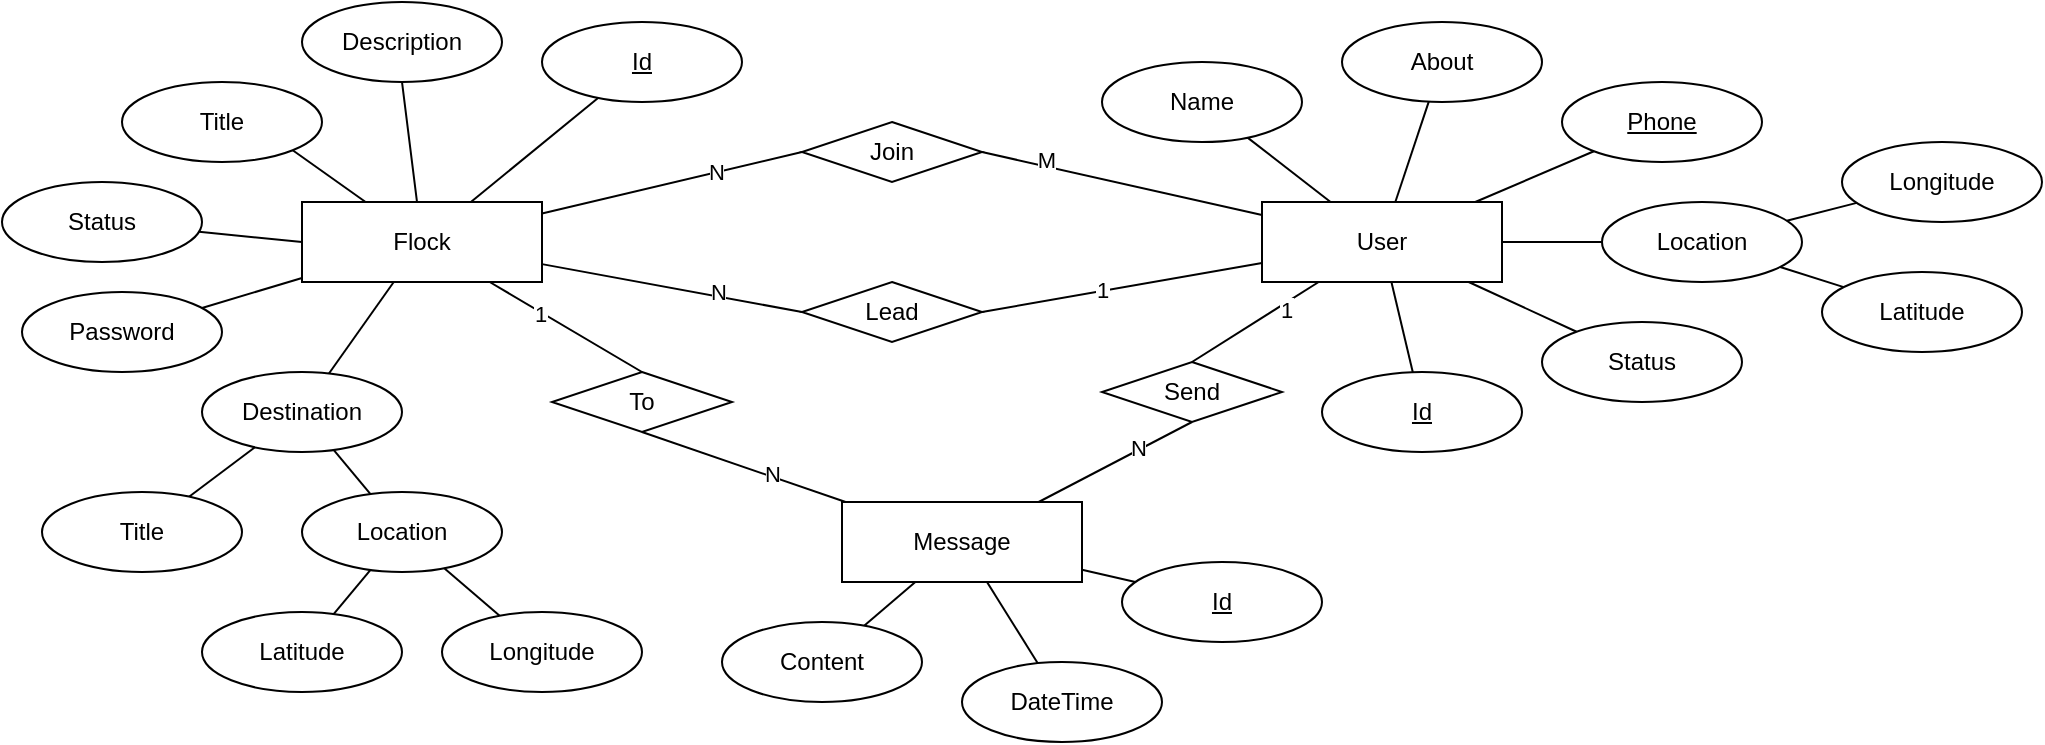 <mxfile version="13.6.2" type="device" pages="2"><diagram id="tIyNeoDaqTGMSO4jd4Xt" name="ERD"><mxGraphModel dx="1102" dy="663" grid="1" gridSize="10" guides="1" tooltips="1" connect="1" arrows="1" fold="1" page="1" pageScale="1" pageWidth="1100" pageHeight="850" math="0" shadow="0"><root><mxCell id="0"/><mxCell id="1" parent="0"/><mxCell id="NJovH3clAKpGcY0JOcjv-8" style="edgeStyle=none;rounded=0;orthogonalLoop=1;jettySize=auto;html=1;exitX=0;exitY=0.5;exitDx=0;exitDy=0;endArrow=none;endFill=0;" edge="1" parent="1" source="NJovH3clAKpGcY0JOcjv-1" target="NJovH3clAKpGcY0JOcjv-7"><mxGeometry relative="1" as="geometry"/></mxCell><mxCell id="NJovH3clAKpGcY0JOcjv-74" style="edgeStyle=none;rounded=0;orthogonalLoop=1;jettySize=auto;html=1;endArrow=none;endFill=0;" edge="1" parent="1" source="NJovH3clAKpGcY0JOcjv-1" target="NJovH3clAKpGcY0JOcjv-73"><mxGeometry relative="1" as="geometry"/></mxCell><mxCell id="NJovH3clAKpGcY0JOcjv-1" value="Flock" style="whiteSpace=wrap;html=1;align=center;" vertex="1" parent="1"><mxGeometry x="190" y="180" width="120" height="40" as="geometry"/></mxCell><mxCell id="NJovH3clAKpGcY0JOcjv-12" style="edgeStyle=none;rounded=0;orthogonalLoop=1;jettySize=auto;html=1;endArrow=none;endFill=0;" edge="1" parent="1" source="NJovH3clAKpGcY0JOcjv-2" target="NJovH3clAKpGcY0JOcjv-11"><mxGeometry relative="1" as="geometry"/></mxCell><mxCell id="NJovH3clAKpGcY0JOcjv-2" value="User" style="whiteSpace=wrap;html=1;align=center;" vertex="1" parent="1"><mxGeometry x="670" y="180" width="120" height="40" as="geometry"/></mxCell><mxCell id="NJovH3clAKpGcY0JOcjv-4" style="rounded=0;orthogonalLoop=1;jettySize=auto;html=1;exitX=1;exitY=1;exitDx=0;exitDy=0;endArrow=none;endFill=0;" edge="1" parent="1" source="NJovH3clAKpGcY0JOcjv-3" target="NJovH3clAKpGcY0JOcjv-1"><mxGeometry relative="1" as="geometry"/></mxCell><mxCell id="NJovH3clAKpGcY0JOcjv-3" value="Title" style="ellipse;whiteSpace=wrap;html=1;align=center;" vertex="1" parent="1"><mxGeometry x="100" y="120" width="100" height="40" as="geometry"/></mxCell><mxCell id="NJovH3clAKpGcY0JOcjv-6" style="edgeStyle=none;rounded=0;orthogonalLoop=1;jettySize=auto;html=1;exitX=0.5;exitY=1;exitDx=0;exitDy=0;endArrow=none;endFill=0;" edge="1" parent="1" source="NJovH3clAKpGcY0JOcjv-5" target="NJovH3clAKpGcY0JOcjv-1"><mxGeometry relative="1" as="geometry"/></mxCell><mxCell id="NJovH3clAKpGcY0JOcjv-5" value="Description" style="ellipse;whiteSpace=wrap;html=1;align=center;" vertex="1" parent="1"><mxGeometry x="190" y="80" width="100" height="40" as="geometry"/></mxCell><mxCell id="NJovH3clAKpGcY0JOcjv-7" value="Status" style="ellipse;whiteSpace=wrap;html=1;align=center;" vertex="1" parent="1"><mxGeometry x="40" y="170" width="100" height="40" as="geometry"/></mxCell><mxCell id="NJovH3clAKpGcY0JOcjv-10" style="edgeStyle=none;rounded=0;orthogonalLoop=1;jettySize=auto;html=1;endArrow=none;endFill=0;" edge="1" parent="1" source="NJovH3clAKpGcY0JOcjv-9" target="NJovH3clAKpGcY0JOcjv-2"><mxGeometry relative="1" as="geometry"/></mxCell><mxCell id="NJovH3clAKpGcY0JOcjv-9" value="Name" style="ellipse;whiteSpace=wrap;html=1;align=center;" vertex="1" parent="1"><mxGeometry x="590" y="110" width="100" height="40" as="geometry"/></mxCell><mxCell id="NJovH3clAKpGcY0JOcjv-11" value="About" style="ellipse;whiteSpace=wrap;html=1;align=center;" vertex="1" parent="1"><mxGeometry x="710" y="90" width="100" height="40" as="geometry"/></mxCell><mxCell id="NJovH3clAKpGcY0JOcjv-14" style="edgeStyle=none;rounded=0;orthogonalLoop=1;jettySize=auto;html=1;endArrow=none;endFill=0;" edge="1" parent="1" source="NJovH3clAKpGcY0JOcjv-13" target="NJovH3clAKpGcY0JOcjv-2"><mxGeometry relative="1" as="geometry"/></mxCell><mxCell id="NJovH3clAKpGcY0JOcjv-13" value="&lt;u&gt;Phone&lt;/u&gt;" style="ellipse;whiteSpace=wrap;html=1;align=center;" vertex="1" parent="1"><mxGeometry x="820" y="120" width="100" height="40" as="geometry"/></mxCell><mxCell id="NJovH3clAKpGcY0JOcjv-16" style="edgeStyle=none;rounded=0;orthogonalLoop=1;jettySize=auto;html=1;endArrow=none;endFill=0;" edge="1" parent="1" source="NJovH3clAKpGcY0JOcjv-15" target="NJovH3clAKpGcY0JOcjv-1"><mxGeometry relative="1" as="geometry"/></mxCell><mxCell id="NJovH3clAKpGcY0JOcjv-15" value="Destination" style="ellipse;whiteSpace=wrap;html=1;align=center;" vertex="1" parent="1"><mxGeometry x="140" y="265" width="100" height="40" as="geometry"/></mxCell><mxCell id="NJovH3clAKpGcY0JOcjv-23" style="edgeStyle=none;rounded=0;orthogonalLoop=1;jettySize=auto;html=1;endArrow=none;endFill=0;" edge="1" parent="1" source="NJovH3clAKpGcY0JOcjv-17" target="NJovH3clAKpGcY0JOcjv-15"><mxGeometry relative="1" as="geometry"/></mxCell><mxCell id="NJovH3clAKpGcY0JOcjv-17" value="Title" style="ellipse;whiteSpace=wrap;html=1;align=center;" vertex="1" parent="1"><mxGeometry x="60" y="325" width="100" height="40" as="geometry"/></mxCell><mxCell id="NJovH3clAKpGcY0JOcjv-21" style="edgeStyle=none;rounded=0;orthogonalLoop=1;jettySize=auto;html=1;endArrow=none;endFill=0;" edge="1" parent="1" source="NJovH3clAKpGcY0JOcjv-18" target="NJovH3clAKpGcY0JOcjv-19"><mxGeometry relative="1" as="geometry"/></mxCell><mxCell id="NJovH3clAKpGcY0JOcjv-24" style="edgeStyle=none;rounded=0;orthogonalLoop=1;jettySize=auto;html=1;endArrow=none;endFill=0;" edge="1" parent="1" source="NJovH3clAKpGcY0JOcjv-18" target="NJovH3clAKpGcY0JOcjv-15"><mxGeometry relative="1" as="geometry"/></mxCell><mxCell id="NJovH3clAKpGcY0JOcjv-18" value="Location" style="ellipse;whiteSpace=wrap;html=1;align=center;" vertex="1" parent="1"><mxGeometry x="190" y="325" width="100" height="40" as="geometry"/></mxCell><mxCell id="NJovH3clAKpGcY0JOcjv-19" value="Latitude" style="ellipse;whiteSpace=wrap;html=1;align=center;" vertex="1" parent="1"><mxGeometry x="140" y="385" width="100" height="40" as="geometry"/></mxCell><mxCell id="NJovH3clAKpGcY0JOcjv-22" style="edgeStyle=none;rounded=0;orthogonalLoop=1;jettySize=auto;html=1;endArrow=none;endFill=0;" edge="1" parent="1" source="NJovH3clAKpGcY0JOcjv-20" target="NJovH3clAKpGcY0JOcjv-18"><mxGeometry relative="1" as="geometry"/></mxCell><mxCell id="NJovH3clAKpGcY0JOcjv-20" value="Longitude" style="ellipse;whiteSpace=wrap;html=1;align=center;" vertex="1" parent="1"><mxGeometry x="260" y="385" width="100" height="40" as="geometry"/></mxCell><mxCell id="NJovH3clAKpGcY0JOcjv-26" style="edgeStyle=none;rounded=0;orthogonalLoop=1;jettySize=auto;html=1;endArrow=none;endFill=0;" edge="1" parent="1" source="NJovH3clAKpGcY0JOcjv-25" target="NJovH3clAKpGcY0JOcjv-1"><mxGeometry relative="1" as="geometry"/></mxCell><mxCell id="NJovH3clAKpGcY0JOcjv-25" value="Password" style="ellipse;whiteSpace=wrap;html=1;align=center;" vertex="1" parent="1"><mxGeometry x="50" y="225" width="100" height="40" as="geometry"/></mxCell><mxCell id="NJovH3clAKpGcY0JOcjv-28" style="edgeStyle=none;rounded=0;orthogonalLoop=1;jettySize=auto;html=1;exitX=0;exitY=0.5;exitDx=0;exitDy=0;endArrow=none;endFill=0;" edge="1" parent="1" source="NJovH3clAKpGcY0JOcjv-27" target="NJovH3clAKpGcY0JOcjv-1"><mxGeometry relative="1" as="geometry"/></mxCell><mxCell id="NJovH3clAKpGcY0JOcjv-31" value="N" style="edgeLabel;html=1;align=center;verticalAlign=middle;resizable=0;points=[];" vertex="1" connectable="0" parent="NJovH3clAKpGcY0JOcjv-28"><mxGeometry x="-0.349" relative="1" as="geometry"><mxPoint x="-1" as="offset"/></mxGeometry></mxCell><mxCell id="NJovH3clAKpGcY0JOcjv-29" style="edgeStyle=none;rounded=0;orthogonalLoop=1;jettySize=auto;html=1;exitX=1;exitY=0.5;exitDx=0;exitDy=0;endArrow=none;endFill=0;" edge="1" parent="1" source="NJovH3clAKpGcY0JOcjv-27" target="NJovH3clAKpGcY0JOcjv-2"><mxGeometry relative="1" as="geometry"/></mxCell><mxCell id="NJovH3clAKpGcY0JOcjv-30" value="M" style="edgeLabel;html=1;align=center;verticalAlign=middle;resizable=0;points=[];" vertex="1" connectable="0" parent="NJovH3clAKpGcY0JOcjv-29"><mxGeometry x="-0.561" y="3" relative="1" as="geometry"><mxPoint as="offset"/></mxGeometry></mxCell><mxCell id="NJovH3clAKpGcY0JOcjv-27" value="Join" style="shape=rhombus;perimeter=rhombusPerimeter;whiteSpace=wrap;html=1;align=center;" vertex="1" parent="1"><mxGeometry x="440" y="140" width="90" height="30" as="geometry"/></mxCell><mxCell id="NJovH3clAKpGcY0JOcjv-33" style="edgeStyle=none;rounded=0;orthogonalLoop=1;jettySize=auto;html=1;exitX=1;exitY=0.5;exitDx=0;exitDy=0;endArrow=none;endFill=0;" edge="1" parent="1" source="NJovH3clAKpGcY0JOcjv-32" target="NJovH3clAKpGcY0JOcjv-2"><mxGeometry relative="1" as="geometry"/></mxCell><mxCell id="NJovH3clAKpGcY0JOcjv-51" value="1" style="edgeLabel;html=1;align=center;verticalAlign=middle;resizable=0;points=[];" vertex="1" connectable="0" parent="NJovH3clAKpGcY0JOcjv-33"><mxGeometry x="-0.14" y="1" relative="1" as="geometry"><mxPoint as="offset"/></mxGeometry></mxCell><mxCell id="NJovH3clAKpGcY0JOcjv-34" style="edgeStyle=none;rounded=0;orthogonalLoop=1;jettySize=auto;html=1;exitX=0;exitY=0.5;exitDx=0;exitDy=0;endArrow=none;endFill=0;" edge="1" parent="1" source="NJovH3clAKpGcY0JOcjv-32" target="NJovH3clAKpGcY0JOcjv-1"><mxGeometry relative="1" as="geometry"/></mxCell><mxCell id="NJovH3clAKpGcY0JOcjv-35" value="N" style="edgeLabel;html=1;align=center;verticalAlign=middle;resizable=0;points=[];" vertex="1" connectable="0" parent="NJovH3clAKpGcY0JOcjv-34"><mxGeometry x="-0.348" y="-2" relative="1" as="geometry"><mxPoint as="offset"/></mxGeometry></mxCell><mxCell id="NJovH3clAKpGcY0JOcjv-32" value="Lead" style="shape=rhombus;perimeter=rhombusPerimeter;whiteSpace=wrap;html=1;align=center;" vertex="1" parent="1"><mxGeometry x="440" y="220" width="90" height="30" as="geometry"/></mxCell><mxCell id="NJovH3clAKpGcY0JOcjv-52" style="edgeStyle=none;rounded=0;orthogonalLoop=1;jettySize=auto;html=1;endArrow=none;endFill=0;" edge="1" parent="1" source="NJovH3clAKpGcY0JOcjv-53" target="NJovH3clAKpGcY0JOcjv-54"><mxGeometry relative="1" as="geometry"/></mxCell><mxCell id="NJovH3clAKpGcY0JOcjv-57" style="edgeStyle=none;rounded=0;orthogonalLoop=1;jettySize=auto;html=1;endArrow=none;endFill=0;" edge="1" parent="1" source="NJovH3clAKpGcY0JOcjv-53" target="NJovH3clAKpGcY0JOcjv-2"><mxGeometry relative="1" as="geometry"/></mxCell><mxCell id="NJovH3clAKpGcY0JOcjv-53" value="Location" style="ellipse;whiteSpace=wrap;html=1;align=center;" vertex="1" parent="1"><mxGeometry x="840" y="180" width="100" height="40" as="geometry"/></mxCell><mxCell id="NJovH3clAKpGcY0JOcjv-54" value="Latitude" style="ellipse;whiteSpace=wrap;html=1;align=center;" vertex="1" parent="1"><mxGeometry x="950" y="215" width="100" height="40" as="geometry"/></mxCell><mxCell id="NJovH3clAKpGcY0JOcjv-55" style="edgeStyle=none;rounded=0;orthogonalLoop=1;jettySize=auto;html=1;endArrow=none;endFill=0;" edge="1" parent="1" source="NJovH3clAKpGcY0JOcjv-56" target="NJovH3clAKpGcY0JOcjv-53"><mxGeometry relative="1" as="geometry"/></mxCell><mxCell id="NJovH3clAKpGcY0JOcjv-56" value="Longitude" style="ellipse;whiteSpace=wrap;html=1;align=center;" vertex="1" parent="1"><mxGeometry x="960" y="150" width="100" height="40" as="geometry"/></mxCell><mxCell id="NJovH3clAKpGcY0JOcjv-72" style="edgeStyle=none;rounded=0;orthogonalLoop=1;jettySize=auto;html=1;endArrow=none;endFill=0;" edge="1" parent="1" source="NJovH3clAKpGcY0JOcjv-58" target="NJovH3clAKpGcY0JOcjv-71"><mxGeometry relative="1" as="geometry"/></mxCell><mxCell id="NJovH3clAKpGcY0JOcjv-78" style="edgeStyle=none;rounded=0;orthogonalLoop=1;jettySize=auto;html=1;endArrow=none;endFill=0;" edge="1" parent="1" source="NJovH3clAKpGcY0JOcjv-58" target="NJovH3clAKpGcY0JOcjv-77"><mxGeometry relative="1" as="geometry"/></mxCell><mxCell id="NJovH3clAKpGcY0JOcjv-58" value="Message" style="whiteSpace=wrap;html=1;align=center;" vertex="1" parent="1"><mxGeometry x="460" y="330" width="120" height="40" as="geometry"/></mxCell><mxCell id="NJovH3clAKpGcY0JOcjv-60" style="edgeStyle=none;rounded=0;orthogonalLoop=1;jettySize=auto;html=1;exitX=0.5;exitY=0;exitDx=0;exitDy=0;endArrow=none;endFill=0;" edge="1" parent="1" source="NJovH3clAKpGcY0JOcjv-59" target="NJovH3clAKpGcY0JOcjv-2"><mxGeometry relative="1" as="geometry"/></mxCell><mxCell id="NJovH3clAKpGcY0JOcjv-63" value="1" style="edgeLabel;html=1;align=center;verticalAlign=middle;resizable=0;points=[];" vertex="1" connectable="0" parent="NJovH3clAKpGcY0JOcjv-60"><mxGeometry x="0.409" y="-3" relative="1" as="geometry"><mxPoint as="offset"/></mxGeometry></mxCell><mxCell id="NJovH3clAKpGcY0JOcjv-61" style="edgeStyle=none;rounded=0;orthogonalLoop=1;jettySize=auto;html=1;exitX=0.5;exitY=1;exitDx=0;exitDy=0;endArrow=none;endFill=0;" edge="1" parent="1" source="NJovH3clAKpGcY0JOcjv-59" target="NJovH3clAKpGcY0JOcjv-58"><mxGeometry relative="1" as="geometry"/></mxCell><mxCell id="NJovH3clAKpGcY0JOcjv-62" value="N" style="edgeLabel;html=1;align=center;verticalAlign=middle;resizable=0;points=[];" vertex="1" connectable="0" parent="NJovH3clAKpGcY0JOcjv-61"><mxGeometry x="-0.307" y="-1" relative="1" as="geometry"><mxPoint as="offset"/></mxGeometry></mxCell><mxCell id="NJovH3clAKpGcY0JOcjv-59" value="Send" style="shape=rhombus;perimeter=rhombusPerimeter;whiteSpace=wrap;html=1;align=center;" vertex="1" parent="1"><mxGeometry x="590" y="260" width="90" height="30" as="geometry"/></mxCell><mxCell id="NJovH3clAKpGcY0JOcjv-65" style="edgeStyle=none;rounded=0;orthogonalLoop=1;jettySize=auto;html=1;exitX=0.5;exitY=1;exitDx=0;exitDy=0;endArrow=none;endFill=0;" edge="1" parent="1" source="NJovH3clAKpGcY0JOcjv-64" target="NJovH3clAKpGcY0JOcjv-58"><mxGeometry relative="1" as="geometry"/></mxCell><mxCell id="NJovH3clAKpGcY0JOcjv-68" value="N" style="edgeLabel;html=1;align=center;verticalAlign=middle;resizable=0;points=[];" vertex="1" connectable="0" parent="NJovH3clAKpGcY0JOcjv-65"><mxGeometry x="0.275" y="2" relative="1" as="geometry"><mxPoint x="-1" as="offset"/></mxGeometry></mxCell><mxCell id="NJovH3clAKpGcY0JOcjv-66" style="edgeStyle=none;rounded=0;orthogonalLoop=1;jettySize=auto;html=1;exitX=0.5;exitY=0;exitDx=0;exitDy=0;endArrow=none;endFill=0;" edge="1" parent="1" source="NJovH3clAKpGcY0JOcjv-64" target="NJovH3clAKpGcY0JOcjv-1"><mxGeometry relative="1" as="geometry"/></mxCell><mxCell id="NJovH3clAKpGcY0JOcjv-67" value="1" style="edgeLabel;html=1;align=center;verticalAlign=middle;resizable=0;points=[];" vertex="1" connectable="0" parent="NJovH3clAKpGcY0JOcjv-66"><mxGeometry x="0.33" y="1" relative="1" as="geometry"><mxPoint as="offset"/></mxGeometry></mxCell><mxCell id="NJovH3clAKpGcY0JOcjv-64" value="To" style="shape=rhombus;perimeter=rhombusPerimeter;whiteSpace=wrap;html=1;align=center;" vertex="1" parent="1"><mxGeometry x="315" y="265" width="90" height="30" as="geometry"/></mxCell><mxCell id="NJovH3clAKpGcY0JOcjv-70" style="edgeStyle=none;rounded=0;orthogonalLoop=1;jettySize=auto;html=1;endArrow=none;endFill=0;" edge="1" parent="1" source="NJovH3clAKpGcY0JOcjv-69" target="NJovH3clAKpGcY0JOcjv-58"><mxGeometry relative="1" as="geometry"/></mxCell><mxCell id="NJovH3clAKpGcY0JOcjv-69" value="Content" style="ellipse;whiteSpace=wrap;html=1;align=center;" vertex="1" parent="1"><mxGeometry x="400" y="390" width="100" height="40" as="geometry"/></mxCell><mxCell id="NJovH3clAKpGcY0JOcjv-71" value="DateTime" style="ellipse;whiteSpace=wrap;html=1;align=center;" vertex="1" parent="1"><mxGeometry x="520" y="410" width="100" height="40" as="geometry"/></mxCell><mxCell id="NJovH3clAKpGcY0JOcjv-73" value="&lt;u&gt;Id&lt;/u&gt;" style="ellipse;whiteSpace=wrap;html=1;align=center;" vertex="1" parent="1"><mxGeometry x="310" y="90" width="100" height="40" as="geometry"/></mxCell><mxCell id="NJovH3clAKpGcY0JOcjv-76" style="edgeStyle=none;rounded=0;orthogonalLoop=1;jettySize=auto;html=1;endArrow=none;endFill=0;" edge="1" parent="1" source="NJovH3clAKpGcY0JOcjv-75" target="NJovH3clAKpGcY0JOcjv-2"><mxGeometry relative="1" as="geometry"/></mxCell><mxCell id="NJovH3clAKpGcY0JOcjv-75" value="&lt;u&gt;Id&lt;/u&gt;" style="ellipse;whiteSpace=wrap;html=1;align=center;" vertex="1" parent="1"><mxGeometry x="700" y="265" width="100" height="40" as="geometry"/></mxCell><mxCell id="NJovH3clAKpGcY0JOcjv-77" value="&lt;u&gt;Id&lt;/u&gt;" style="ellipse;whiteSpace=wrap;html=1;align=center;" vertex="1" parent="1"><mxGeometry x="600" y="360" width="100" height="40" as="geometry"/></mxCell><mxCell id="NJovH3clAKpGcY0JOcjv-80" style="edgeStyle=none;rounded=0;orthogonalLoop=1;jettySize=auto;html=1;endArrow=none;endFill=0;" edge="1" parent="1" source="NJovH3clAKpGcY0JOcjv-79" target="NJovH3clAKpGcY0JOcjv-2"><mxGeometry relative="1" as="geometry"/></mxCell><mxCell id="NJovH3clAKpGcY0JOcjv-79" value="Status" style="ellipse;whiteSpace=wrap;html=1;align=center;" vertex="1" parent="1"><mxGeometry x="810" y="240" width="100" height="40" as="geometry"/></mxCell></root></mxGraphModel></diagram><diagram id="l6VhfLTkJnvNbqKqyI5-" name="Tables"><mxGraphModel dx="1102" dy="663" grid="1" gridSize="10" guides="1" tooltips="1" connect="1" arrows="1" fold="1" page="1" pageScale="1" pageWidth="1100" pageHeight="850" math="0" shadow="0"><root><mxCell id="OLyV0Un-ejVW3j2xC6PS-0"/><mxCell id="OLyV0Un-ejVW3j2xC6PS-1" parent="OLyV0Un-ejVW3j2xC6PS-0"/><mxCell id="4qL621yPCsOPKi15iTPN-4" style="edgeStyle=entityRelationEdgeStyle;rounded=0;orthogonalLoop=1;jettySize=auto;html=1;exitX=1;exitY=0.5;exitDx=0;exitDy=0;entryX=0;entryY=0.5;entryDx=0;entryDy=0;endArrow=blockThin;endFill=1;" edge="1" parent="OLyV0Un-ejVW3j2xC6PS-1" source="4qL621yPCsOPKi15iTPN-0" target="Se6RcNjyFo5Rm5BluLmK-1"><mxGeometry relative="1" as="geometry"/></mxCell><mxCell id="4NBef6kNgUPueaHWKnEU-13" style="edgeStyle=entityRelationEdgeStyle;rounded=0;orthogonalLoop=1;jettySize=auto;html=1;endArrow=none;endFill=0;exitX=1;exitY=0.5;exitDx=0;exitDy=0;startArrow=blockThin;startFill=1;" edge="1" parent="OLyV0Un-ejVW3j2xC6PS-1" source="WLhNTFW38xAQR87t4OZj-1" target="4NBef6kNgUPueaHWKnEU-1"><mxGeometry relative="1" as="geometry"><mxPoint x="250" y="450" as="sourcePoint"/></mxGeometry></mxCell><mxCell id="4NBef6kNgUPueaHWKnEU-14" style="edgeStyle=entityRelationEdgeStyle;rounded=0;orthogonalLoop=1;jettySize=auto;html=1;exitX=1;exitY=0.5;exitDx=0;exitDy=0;entryX=0;entryY=0.5;entryDx=0;entryDy=0;endArrow=blockThin;endFill=1;" edge="1" parent="OLyV0Un-ejVW3j2xC6PS-1" source="4NBef6kNgUPueaHWKnEU-4" target="Se6RcNjyFo5Rm5BluLmK-1"><mxGeometry relative="1" as="geometry"/></mxCell><mxCell id="WLhNTFW38xAQR87t4OZj-0" value="flocks" style="shape=table;startSize=30;container=1;collapsible=1;childLayout=tableLayout;fixedRows=1;rowLines=0;fontStyle=1;align=center;resizeLast=1;" vertex="1" parent="OLyV0Un-ejVW3j2xC6PS-1"><mxGeometry x="80" y="240" width="160" height="310" as="geometry"/></mxCell><mxCell id="WLhNTFW38xAQR87t4OZj-1" value="" style="shape=partialRectangle;collapsible=0;dropTarget=0;pointerEvents=0;fillColor=none;top=0;left=0;bottom=1;right=0;points=[[0,0.5],[1,0.5]];portConstraint=eastwest;" vertex="1" parent="WLhNTFW38xAQR87t4OZj-0"><mxGeometry y="30" width="160" height="30" as="geometry"/></mxCell><mxCell id="WLhNTFW38xAQR87t4OZj-2" value="PK" style="shape=partialRectangle;connectable=0;fillColor=none;top=0;left=0;bottom=0;right=0;fontStyle=1;overflow=hidden;" vertex="1" parent="WLhNTFW38xAQR87t4OZj-1"><mxGeometry width="30" height="30" as="geometry"/></mxCell><mxCell id="WLhNTFW38xAQR87t4OZj-3" value="Id" style="shape=partialRectangle;connectable=0;fillColor=none;top=0;left=0;bottom=0;right=0;align=left;spacingLeft=6;fontStyle=5;overflow=hidden;" vertex="1" parent="WLhNTFW38xAQR87t4OZj-1"><mxGeometry x="30" width="130" height="30" as="geometry"/></mxCell><mxCell id="WLhNTFW38xAQR87t4OZj-4" value="" style="shape=partialRectangle;collapsible=0;dropTarget=0;pointerEvents=0;fillColor=none;top=0;left=0;bottom=0;right=0;points=[[0,0.5],[1,0.5]];portConstraint=eastwest;" vertex="1" parent="WLhNTFW38xAQR87t4OZj-0"><mxGeometry y="60" width="160" height="30" as="geometry"/></mxCell><mxCell id="WLhNTFW38xAQR87t4OZj-5" value="" style="shape=partialRectangle;connectable=0;fillColor=none;top=0;left=0;bottom=0;right=0;editable=1;overflow=hidden;" vertex="1" parent="WLhNTFW38xAQR87t4OZj-4"><mxGeometry width="30" height="30" as="geometry"/></mxCell><mxCell id="WLhNTFW38xAQR87t4OZj-6" value="title" style="shape=partialRectangle;connectable=0;fillColor=none;top=0;left=0;bottom=0;right=0;align=left;spacingLeft=6;overflow=hidden;" vertex="1" parent="WLhNTFW38xAQR87t4OZj-4"><mxGeometry x="30" width="130" height="30" as="geometry"/></mxCell><mxCell id="WLhNTFW38xAQR87t4OZj-7" value="" style="shape=partialRectangle;collapsible=0;dropTarget=0;pointerEvents=0;fillColor=none;top=0;left=0;bottom=0;right=0;points=[[0,0.5],[1,0.5]];portConstraint=eastwest;" vertex="1" parent="WLhNTFW38xAQR87t4OZj-0"><mxGeometry y="90" width="160" height="30" as="geometry"/></mxCell><mxCell id="WLhNTFW38xAQR87t4OZj-8" value="" style="shape=partialRectangle;connectable=0;fillColor=none;top=0;left=0;bottom=0;right=0;editable=1;overflow=hidden;" vertex="1" parent="WLhNTFW38xAQR87t4OZj-7"><mxGeometry width="30" height="30" as="geometry"/></mxCell><mxCell id="WLhNTFW38xAQR87t4OZj-9" value="description" style="shape=partialRectangle;connectable=0;fillColor=none;top=0;left=0;bottom=0;right=0;align=left;spacingLeft=6;overflow=hidden;" vertex="1" parent="WLhNTFW38xAQR87t4OZj-7"><mxGeometry x="30" width="130" height="30" as="geometry"/></mxCell><mxCell id="WLhNTFW38xAQR87t4OZj-10" value="" style="shape=partialRectangle;collapsible=0;dropTarget=0;pointerEvents=0;fillColor=none;top=0;left=0;bottom=0;right=0;points=[[0,0.5],[1,0.5]];portConstraint=eastwest;" vertex="1" parent="WLhNTFW38xAQR87t4OZj-0"><mxGeometry y="120" width="160" height="30" as="geometry"/></mxCell><mxCell id="WLhNTFW38xAQR87t4OZj-11" value="" style="shape=partialRectangle;connectable=0;fillColor=none;top=0;left=0;bottom=0;right=0;editable=1;overflow=hidden;" vertex="1" parent="WLhNTFW38xAQR87t4OZj-10"><mxGeometry width="30" height="30" as="geometry"/></mxCell><mxCell id="WLhNTFW38xAQR87t4OZj-12" value="status" style="shape=partialRectangle;connectable=0;fillColor=none;top=0;left=0;bottom=0;right=0;align=left;spacingLeft=6;overflow=hidden;" vertex="1" parent="WLhNTFW38xAQR87t4OZj-10"><mxGeometry x="30" width="130" height="30" as="geometry"/></mxCell><mxCell id="NJauHIPnypPQWE13XVyD-5" style="shape=partialRectangle;collapsible=0;dropTarget=0;pointerEvents=0;fillColor=none;top=0;left=0;bottom=0;right=0;points=[[0,0.5],[1,0.5]];portConstraint=eastwest;" vertex="1" parent="WLhNTFW38xAQR87t4OZj-0"><mxGeometry y="150" width="160" height="30" as="geometry"/></mxCell><mxCell id="NJauHIPnypPQWE13XVyD-6" style="shape=partialRectangle;connectable=0;fillColor=none;top=0;left=0;bottom=0;right=0;editable=1;overflow=hidden;" vertex="1" parent="NJauHIPnypPQWE13XVyD-5"><mxGeometry width="30" height="30" as="geometry"/></mxCell><mxCell id="NJauHIPnypPQWE13XVyD-7" value="password" style="shape=partialRectangle;connectable=0;fillColor=none;top=0;left=0;bottom=0;right=0;align=left;spacingLeft=6;overflow=hidden;" vertex="1" parent="NJauHIPnypPQWE13XVyD-5"><mxGeometry x="30" width="130" height="30" as="geometry"/></mxCell><mxCell id="wIzc0gZWbYfsj-VG9cxT-0" style="shape=partialRectangle;collapsible=0;dropTarget=0;pointerEvents=0;fillColor=none;top=0;left=0;bottom=0;right=0;points=[[0,0.5],[1,0.5]];portConstraint=eastwest;" vertex="1" parent="WLhNTFW38xAQR87t4OZj-0"><mxGeometry y="180" width="160" height="30" as="geometry"/></mxCell><mxCell id="wIzc0gZWbYfsj-VG9cxT-1" style="shape=partialRectangle;connectable=0;fillColor=none;top=0;left=0;bottom=0;right=0;editable=1;overflow=hidden;" vertex="1" parent="wIzc0gZWbYfsj-VG9cxT-0"><mxGeometry width="30" height="30" as="geometry"/></mxCell><mxCell id="wIzc0gZWbYfsj-VG9cxT-2" value="destination" style="shape=partialRectangle;connectable=0;fillColor=none;top=0;left=0;bottom=0;right=0;align=left;spacingLeft=6;overflow=hidden;" vertex="1" parent="wIzc0gZWbYfsj-VG9cxT-0"><mxGeometry x="30" width="130" height="30" as="geometry"/></mxCell><mxCell id="wIzc0gZWbYfsj-VG9cxT-3" style="shape=partialRectangle;collapsible=0;dropTarget=0;pointerEvents=0;fillColor=none;top=0;left=0;bottom=0;right=0;points=[[0,0.5],[1,0.5]];portConstraint=eastwest;" vertex="1" parent="WLhNTFW38xAQR87t4OZj-0"><mxGeometry y="210" width="160" height="30" as="geometry"/></mxCell><mxCell id="wIzc0gZWbYfsj-VG9cxT-4" style="shape=partialRectangle;connectable=0;fillColor=none;top=0;left=0;bottom=0;right=0;editable=1;overflow=hidden;" vertex="1" parent="wIzc0gZWbYfsj-VG9cxT-3"><mxGeometry width="30" height="30" as="geometry"/></mxCell><mxCell id="wIzc0gZWbYfsj-VG9cxT-5" value="latitude" style="shape=partialRectangle;connectable=0;fillColor=none;top=0;left=0;bottom=0;right=0;align=left;spacingLeft=6;overflow=hidden;" vertex="1" parent="wIzc0gZWbYfsj-VG9cxT-3"><mxGeometry x="30" width="130" height="30" as="geometry"/></mxCell><mxCell id="wIzc0gZWbYfsj-VG9cxT-6" style="shape=partialRectangle;collapsible=0;dropTarget=0;pointerEvents=0;fillColor=none;top=0;left=0;bottom=0;right=0;points=[[0,0.5],[1,0.5]];portConstraint=eastwest;" vertex="1" parent="WLhNTFW38xAQR87t4OZj-0"><mxGeometry y="240" width="160" height="30" as="geometry"/></mxCell><mxCell id="wIzc0gZWbYfsj-VG9cxT-7" style="shape=partialRectangle;connectable=0;fillColor=none;top=0;left=0;bottom=0;right=0;editable=1;overflow=hidden;" vertex="1" parent="wIzc0gZWbYfsj-VG9cxT-6"><mxGeometry width="30" height="30" as="geometry"/></mxCell><mxCell id="wIzc0gZWbYfsj-VG9cxT-8" value="longitude" style="shape=partialRectangle;connectable=0;fillColor=none;top=0;left=0;bottom=0;right=0;align=left;spacingLeft=6;overflow=hidden;" vertex="1" parent="wIzc0gZWbYfsj-VG9cxT-6"><mxGeometry x="30" width="130" height="30" as="geometry"/></mxCell><mxCell id="4qL621yPCsOPKi15iTPN-0" style="shape=partialRectangle;collapsible=0;dropTarget=0;pointerEvents=0;fillColor=none;top=0;left=0;bottom=0;right=0;points=[[0,0.5],[1,0.5]];portConstraint=eastwest;" vertex="1" parent="WLhNTFW38xAQR87t4OZj-0"><mxGeometry y="270" width="160" height="30" as="geometry"/></mxCell><mxCell id="4qL621yPCsOPKi15iTPN-1" value="FK1" style="shape=partialRectangle;connectable=0;fillColor=none;top=0;left=0;bottom=0;right=0;editable=1;overflow=hidden;" vertex="1" parent="4qL621yPCsOPKi15iTPN-0"><mxGeometry width="30" height="30" as="geometry"/></mxCell><mxCell id="4qL621yPCsOPKi15iTPN-2" value="leader_id" style="shape=partialRectangle;connectable=0;fillColor=none;top=0;left=0;bottom=0;right=0;align=left;spacingLeft=6;overflow=hidden;" vertex="1" parent="4qL621yPCsOPKi15iTPN-0"><mxGeometry x="30" width="130" height="30" as="geometry"/></mxCell><mxCell id="AOKr87XWG72k0-zhJVCB-3" style="edgeStyle=entityRelationEdgeStyle;rounded=0;orthogonalLoop=1;jettySize=auto;html=1;exitX=1;exitY=0.5;exitDx=0;exitDy=0;startArrow=none;startFill=0;endArrow=blockThin;endFill=1;entryX=0;entryY=0.5;entryDx=0;entryDy=0;" edge="1" parent="OLyV0Un-ejVW3j2xC6PS-1" source="p7kW6eyFyECpBBfWI0c8-10" target="Se6RcNjyFo5Rm5BluLmK-1"><mxGeometry relative="1" as="geometry"><mxPoint x="650" y="605" as="targetPoint"/></mxGeometry></mxCell><mxCell id="AOKr87XWG72k0-zhJVCB-4" style="edgeStyle=entityRelationEdgeStyle;rounded=0;orthogonalLoop=1;jettySize=auto;html=1;exitX=1;exitY=0.5;exitDx=0;exitDy=0;startArrow=blockThin;startFill=1;endArrow=none;endFill=0;entryX=0;entryY=0.5;entryDx=0;entryDy=0;" edge="1" parent="OLyV0Un-ejVW3j2xC6PS-1" source="WLhNTFW38xAQR87t4OZj-1" target="AOKr87XWG72k0-zhJVCB-0"><mxGeometry relative="1" as="geometry"><mxPoint x="370" y="430" as="targetPoint"/></mxGeometry></mxCell><mxCell id="4NBef6kNgUPueaHWKnEU-0" value="flock_users" style="shape=table;startSize=30;container=1;collapsible=1;childLayout=tableLayout;fixedRows=1;rowLines=0;fontStyle=1;align=center;resizeLast=1;" vertex="1" parent="OLyV0Un-ejVW3j2xC6PS-1"><mxGeometry x="400" y="240" width="160" height="100" as="geometry"/></mxCell><mxCell id="4NBef6kNgUPueaHWKnEU-1" value="" style="shape=partialRectangle;collapsible=0;dropTarget=0;pointerEvents=0;fillColor=none;top=0;left=0;bottom=0;right=0;points=[[0,0.5],[1,0.5]];portConstraint=eastwest;" vertex="1" parent="4NBef6kNgUPueaHWKnEU-0"><mxGeometry y="30" width="160" height="30" as="geometry"/></mxCell><mxCell id="4NBef6kNgUPueaHWKnEU-2" value="PK,FK1" style="shape=partialRectangle;connectable=0;fillColor=none;top=0;left=0;bottom=0;right=0;fontStyle=1;overflow=hidden;" vertex="1" parent="4NBef6kNgUPueaHWKnEU-1"><mxGeometry width="60" height="30" as="geometry"/></mxCell><mxCell id="4NBef6kNgUPueaHWKnEU-3" value="flock_id" style="shape=partialRectangle;connectable=0;fillColor=none;top=0;left=0;bottom=0;right=0;align=left;spacingLeft=6;fontStyle=5;overflow=hidden;" vertex="1" parent="4NBef6kNgUPueaHWKnEU-1"><mxGeometry x="60" width="100" height="30" as="geometry"/></mxCell><mxCell id="4NBef6kNgUPueaHWKnEU-4" value="" style="shape=partialRectangle;collapsible=0;dropTarget=0;pointerEvents=0;fillColor=none;top=0;left=0;bottom=1;right=0;points=[[0,0.5],[1,0.5]];portConstraint=eastwest;" vertex="1" parent="4NBef6kNgUPueaHWKnEU-0"><mxGeometry y="60" width="160" height="30" as="geometry"/></mxCell><mxCell id="4NBef6kNgUPueaHWKnEU-5" value="PK,FK2" style="shape=partialRectangle;connectable=0;fillColor=none;top=0;left=0;bottom=0;right=0;fontStyle=1;overflow=hidden;" vertex="1" parent="4NBef6kNgUPueaHWKnEU-4"><mxGeometry width="60" height="30" as="geometry"/></mxCell><mxCell id="4NBef6kNgUPueaHWKnEU-6" value="user_id" style="shape=partialRectangle;connectable=0;fillColor=none;top=0;left=0;bottom=0;right=0;align=left;spacingLeft=6;fontStyle=5;overflow=hidden;" vertex="1" parent="4NBef6kNgUPueaHWKnEU-4"><mxGeometry x="60" width="100" height="30" as="geometry"/></mxCell><mxCell id="p7kW6eyFyECpBBfWI0c8-0" value="messages" style="shape=table;startSize=30;container=1;collapsible=1;childLayout=tableLayout;fixedRows=1;rowLines=0;fontStyle=1;align=center;resizeLast=1;" vertex="1" parent="OLyV0Un-ejVW3j2xC6PS-1"><mxGeometry x="400" y="40" width="160" height="190" as="geometry"/></mxCell><mxCell id="p7kW6eyFyECpBBfWI0c8-1" value="" style="shape=partialRectangle;collapsible=0;dropTarget=0;pointerEvents=0;fillColor=none;top=0;left=0;bottom=1;right=0;points=[[0,0.5],[1,0.5]];portConstraint=eastwest;" vertex="1" parent="p7kW6eyFyECpBBfWI0c8-0"><mxGeometry y="30" width="160" height="30" as="geometry"/></mxCell><mxCell id="p7kW6eyFyECpBBfWI0c8-2" value="PK" style="shape=partialRectangle;connectable=0;fillColor=none;top=0;left=0;bottom=0;right=0;fontStyle=1;overflow=hidden;" vertex="1" parent="p7kW6eyFyECpBBfWI0c8-1"><mxGeometry width="30" height="30" as="geometry"/></mxCell><mxCell id="p7kW6eyFyECpBBfWI0c8-3" value="id" style="shape=partialRectangle;connectable=0;fillColor=none;top=0;left=0;bottom=0;right=0;align=left;spacingLeft=6;fontStyle=5;overflow=hidden;" vertex="1" parent="p7kW6eyFyECpBBfWI0c8-1"><mxGeometry x="30" width="130" height="30" as="geometry"/></mxCell><mxCell id="p7kW6eyFyECpBBfWI0c8-4" value="" style="shape=partialRectangle;collapsible=0;dropTarget=0;pointerEvents=0;fillColor=none;top=0;left=0;bottom=0;right=0;points=[[0,0.5],[1,0.5]];portConstraint=eastwest;" vertex="1" parent="p7kW6eyFyECpBBfWI0c8-0"><mxGeometry y="60" width="160" height="30" as="geometry"/></mxCell><mxCell id="p7kW6eyFyECpBBfWI0c8-5" value="" style="shape=partialRectangle;connectable=0;fillColor=none;top=0;left=0;bottom=0;right=0;editable=1;overflow=hidden;" vertex="1" parent="p7kW6eyFyECpBBfWI0c8-4"><mxGeometry width="30" height="30" as="geometry"/></mxCell><mxCell id="p7kW6eyFyECpBBfWI0c8-6" value="date_time" style="shape=partialRectangle;connectable=0;fillColor=none;top=0;left=0;bottom=0;right=0;align=left;spacingLeft=6;overflow=hidden;" vertex="1" parent="p7kW6eyFyECpBBfWI0c8-4"><mxGeometry x="30" width="130" height="30" as="geometry"/></mxCell><mxCell id="p7kW6eyFyECpBBfWI0c8-7" value="" style="shape=partialRectangle;collapsible=0;dropTarget=0;pointerEvents=0;fillColor=none;top=0;left=0;bottom=0;right=0;points=[[0,0.5],[1,0.5]];portConstraint=eastwest;" vertex="1" parent="p7kW6eyFyECpBBfWI0c8-0"><mxGeometry y="90" width="160" height="30" as="geometry"/></mxCell><mxCell id="p7kW6eyFyECpBBfWI0c8-8" value="" style="shape=partialRectangle;connectable=0;fillColor=none;top=0;left=0;bottom=0;right=0;editable=1;overflow=hidden;" vertex="1" parent="p7kW6eyFyECpBBfWI0c8-7"><mxGeometry width="30" height="30" as="geometry"/></mxCell><mxCell id="p7kW6eyFyECpBBfWI0c8-9" value="content" style="shape=partialRectangle;connectable=0;fillColor=none;top=0;left=0;bottom=0;right=0;align=left;spacingLeft=6;overflow=hidden;" vertex="1" parent="p7kW6eyFyECpBBfWI0c8-7"><mxGeometry x="30" width="130" height="30" as="geometry"/></mxCell><mxCell id="p7kW6eyFyECpBBfWI0c8-10" value="" style="shape=partialRectangle;collapsible=0;dropTarget=0;pointerEvents=0;fillColor=none;top=0;left=0;bottom=0;right=0;points=[[0,0.5],[1,0.5]];portConstraint=eastwest;" vertex="1" parent="p7kW6eyFyECpBBfWI0c8-0"><mxGeometry y="120" width="160" height="30" as="geometry"/></mxCell><mxCell id="p7kW6eyFyECpBBfWI0c8-11" value="FK1" style="shape=partialRectangle;connectable=0;fillColor=none;top=0;left=0;bottom=0;right=0;editable=1;overflow=hidden;" vertex="1" parent="p7kW6eyFyECpBBfWI0c8-10"><mxGeometry width="30" height="30" as="geometry"/></mxCell><mxCell id="p7kW6eyFyECpBBfWI0c8-12" value="user_id" style="shape=partialRectangle;connectable=0;fillColor=none;top=0;left=0;bottom=0;right=0;align=left;spacingLeft=6;overflow=hidden;" vertex="1" parent="p7kW6eyFyECpBBfWI0c8-10"><mxGeometry x="30" width="130" height="30" as="geometry"/></mxCell><mxCell id="AOKr87XWG72k0-zhJVCB-0" style="shape=partialRectangle;collapsible=0;dropTarget=0;pointerEvents=0;fillColor=none;top=0;left=0;bottom=0;right=0;points=[[0,0.5],[1,0.5]];portConstraint=eastwest;" vertex="1" parent="p7kW6eyFyECpBBfWI0c8-0"><mxGeometry y="150" width="160" height="30" as="geometry"/></mxCell><mxCell id="AOKr87XWG72k0-zhJVCB-1" value="FK2" style="shape=partialRectangle;connectable=0;fillColor=none;top=0;left=0;bottom=0;right=0;editable=1;overflow=hidden;" vertex="1" parent="AOKr87XWG72k0-zhJVCB-0"><mxGeometry width="30" height="30" as="geometry"/></mxCell><mxCell id="AOKr87XWG72k0-zhJVCB-2" value="flock_id" style="shape=partialRectangle;connectable=0;fillColor=none;top=0;left=0;bottom=0;right=0;align=left;spacingLeft=6;overflow=hidden;" vertex="1" parent="AOKr87XWG72k0-zhJVCB-0"><mxGeometry x="30" width="130" height="30" as="geometry"/></mxCell><mxCell id="Se6RcNjyFo5Rm5BluLmK-0" value="users" style="shape=table;startSize=30;container=1;collapsible=1;childLayout=tableLayout;fixedRows=1;rowLines=0;fontStyle=1;align=center;resizeLast=1;" vertex="1" parent="OLyV0Un-ejVW3j2xC6PS-1"><mxGeometry x="800" y="280" width="160" height="250" as="geometry"/></mxCell><mxCell id="Se6RcNjyFo5Rm5BluLmK-1" value="" style="shape=partialRectangle;collapsible=0;dropTarget=0;pointerEvents=0;fillColor=none;top=0;left=0;bottom=1;right=0;points=[[0,0.5],[1,0.5]];portConstraint=eastwest;" vertex="1" parent="Se6RcNjyFo5Rm5BluLmK-0"><mxGeometry y="30" width="160" height="30" as="geometry"/></mxCell><mxCell id="Se6RcNjyFo5Rm5BluLmK-2" value="PK" style="shape=partialRectangle;connectable=0;fillColor=none;top=0;left=0;bottom=0;right=0;fontStyle=1;overflow=hidden;" vertex="1" parent="Se6RcNjyFo5Rm5BluLmK-1"><mxGeometry width="30" height="30" as="geometry"/></mxCell><mxCell id="Se6RcNjyFo5Rm5BluLmK-3" value="id" style="shape=partialRectangle;connectable=0;fillColor=none;top=0;left=0;bottom=0;right=0;align=left;spacingLeft=6;fontStyle=5;overflow=hidden;" vertex="1" parent="Se6RcNjyFo5Rm5BluLmK-1"><mxGeometry x="30" width="130" height="30" as="geometry"/></mxCell><mxCell id="Se6RcNjyFo5Rm5BluLmK-4" value="" style="shape=partialRectangle;collapsible=0;dropTarget=0;pointerEvents=0;fillColor=none;top=0;left=0;bottom=0;right=0;points=[[0,0.5],[1,0.5]];portConstraint=eastwest;" vertex="1" parent="Se6RcNjyFo5Rm5BluLmK-0"><mxGeometry y="60" width="160" height="30" as="geometry"/></mxCell><mxCell id="Se6RcNjyFo5Rm5BluLmK-5" value="" style="shape=partialRectangle;connectable=0;fillColor=none;top=0;left=0;bottom=0;right=0;editable=1;overflow=hidden;" vertex="1" parent="Se6RcNjyFo5Rm5BluLmK-4"><mxGeometry width="30" height="30" as="geometry"/></mxCell><mxCell id="Se6RcNjyFo5Rm5BluLmK-6" value="name" style="shape=partialRectangle;connectable=0;fillColor=none;top=0;left=0;bottom=0;right=0;align=left;spacingLeft=6;overflow=hidden;" vertex="1" parent="Se6RcNjyFo5Rm5BluLmK-4"><mxGeometry x="30" width="130" height="30" as="geometry"/></mxCell><mxCell id="Se6RcNjyFo5Rm5BluLmK-7" value="" style="shape=partialRectangle;collapsible=0;dropTarget=0;pointerEvents=0;fillColor=none;top=0;left=0;bottom=0;right=0;points=[[0,0.5],[1,0.5]];portConstraint=eastwest;" vertex="1" parent="Se6RcNjyFo5Rm5BluLmK-0"><mxGeometry y="90" width="160" height="30" as="geometry"/></mxCell><mxCell id="Se6RcNjyFo5Rm5BluLmK-8" value="" style="shape=partialRectangle;connectable=0;fillColor=none;top=0;left=0;bottom=0;right=0;editable=1;overflow=hidden;" vertex="1" parent="Se6RcNjyFo5Rm5BluLmK-7"><mxGeometry width="30" height="30" as="geometry"/></mxCell><mxCell id="Se6RcNjyFo5Rm5BluLmK-9" value="about" style="shape=partialRectangle;connectable=0;fillColor=none;top=0;left=0;bottom=0;right=0;align=left;spacingLeft=6;overflow=hidden;" vertex="1" parent="Se6RcNjyFo5Rm5BluLmK-7"><mxGeometry x="30" width="130" height="30" as="geometry"/></mxCell><mxCell id="Se6RcNjyFo5Rm5BluLmK-10" value="" style="shape=partialRectangle;collapsible=0;dropTarget=0;pointerEvents=0;fillColor=none;top=0;left=0;bottom=0;right=0;points=[[0,0.5],[1,0.5]];portConstraint=eastwest;" vertex="1" parent="Se6RcNjyFo5Rm5BluLmK-0"><mxGeometry y="120" width="160" height="30" as="geometry"/></mxCell><mxCell id="Se6RcNjyFo5Rm5BluLmK-11" value="" style="shape=partialRectangle;connectable=0;fillColor=none;top=0;left=0;bottom=0;right=0;editable=1;overflow=hidden;" vertex="1" parent="Se6RcNjyFo5Rm5BluLmK-10"><mxGeometry width="30" height="30" as="geometry"/></mxCell><mxCell id="Se6RcNjyFo5Rm5BluLmK-12" value="phone" style="shape=partialRectangle;connectable=0;fillColor=none;top=0;left=0;bottom=0;right=0;align=left;spacingLeft=6;overflow=hidden;fontStyle=4" vertex="1" parent="Se6RcNjyFo5Rm5BluLmK-10"><mxGeometry x="30" width="130" height="30" as="geometry"/></mxCell><mxCell id="-4_p8wKmUblkl0Wfxj1C-0" style="shape=partialRectangle;collapsible=0;dropTarget=0;pointerEvents=0;fillColor=none;top=0;left=0;bottom=0;right=0;points=[[0,0.5],[1,0.5]];portConstraint=eastwest;" vertex="1" parent="Se6RcNjyFo5Rm5BluLmK-0"><mxGeometry y="150" width="160" height="30" as="geometry"/></mxCell><mxCell id="-4_p8wKmUblkl0Wfxj1C-1" style="shape=partialRectangle;connectable=0;fillColor=none;top=0;left=0;bottom=0;right=0;editable=1;overflow=hidden;" vertex="1" parent="-4_p8wKmUblkl0Wfxj1C-0"><mxGeometry width="30" height="30" as="geometry"/></mxCell><mxCell id="-4_p8wKmUblkl0Wfxj1C-2" value="status" style="shape=partialRectangle;connectable=0;fillColor=none;top=0;left=0;bottom=0;right=0;align=left;spacingLeft=6;overflow=hidden;" vertex="1" parent="-4_p8wKmUblkl0Wfxj1C-0"><mxGeometry x="30" width="130" height="30" as="geometry"/></mxCell><mxCell id="-4_p8wKmUblkl0Wfxj1C-3" style="shape=partialRectangle;collapsible=0;dropTarget=0;pointerEvents=0;fillColor=none;top=0;left=0;bottom=0;right=0;points=[[0,0.5],[1,0.5]];portConstraint=eastwest;" vertex="1" parent="Se6RcNjyFo5Rm5BluLmK-0"><mxGeometry y="180" width="160" height="30" as="geometry"/></mxCell><mxCell id="-4_p8wKmUblkl0Wfxj1C-4" style="shape=partialRectangle;connectable=0;fillColor=none;top=0;left=0;bottom=0;right=0;editable=1;overflow=hidden;" vertex="1" parent="-4_p8wKmUblkl0Wfxj1C-3"><mxGeometry width="30" height="30" as="geometry"/></mxCell><mxCell id="-4_p8wKmUblkl0Wfxj1C-5" value="latitude" style="shape=partialRectangle;connectable=0;fillColor=none;top=0;left=0;bottom=0;right=0;align=left;spacingLeft=6;overflow=hidden;" vertex="1" parent="-4_p8wKmUblkl0Wfxj1C-3"><mxGeometry x="30" width="130" height="30" as="geometry"/></mxCell><mxCell id="-4_p8wKmUblkl0Wfxj1C-6" style="shape=partialRectangle;collapsible=0;dropTarget=0;pointerEvents=0;fillColor=none;top=0;left=0;bottom=0;right=0;points=[[0,0.5],[1,0.5]];portConstraint=eastwest;" vertex="1" parent="Se6RcNjyFo5Rm5BluLmK-0"><mxGeometry y="210" width="160" height="30" as="geometry"/></mxCell><mxCell id="-4_p8wKmUblkl0Wfxj1C-7" style="shape=partialRectangle;connectable=0;fillColor=none;top=0;left=0;bottom=0;right=0;editable=1;overflow=hidden;" vertex="1" parent="-4_p8wKmUblkl0Wfxj1C-6"><mxGeometry width="30" height="30" as="geometry"/></mxCell><mxCell id="-4_p8wKmUblkl0Wfxj1C-8" value="longitude" style="shape=partialRectangle;connectable=0;fillColor=none;top=0;left=0;bottom=0;right=0;align=left;spacingLeft=6;overflow=hidden;" vertex="1" parent="-4_p8wKmUblkl0Wfxj1C-6"><mxGeometry x="30" width="130" height="30" as="geometry"/></mxCell></root></mxGraphModel></diagram></mxfile>